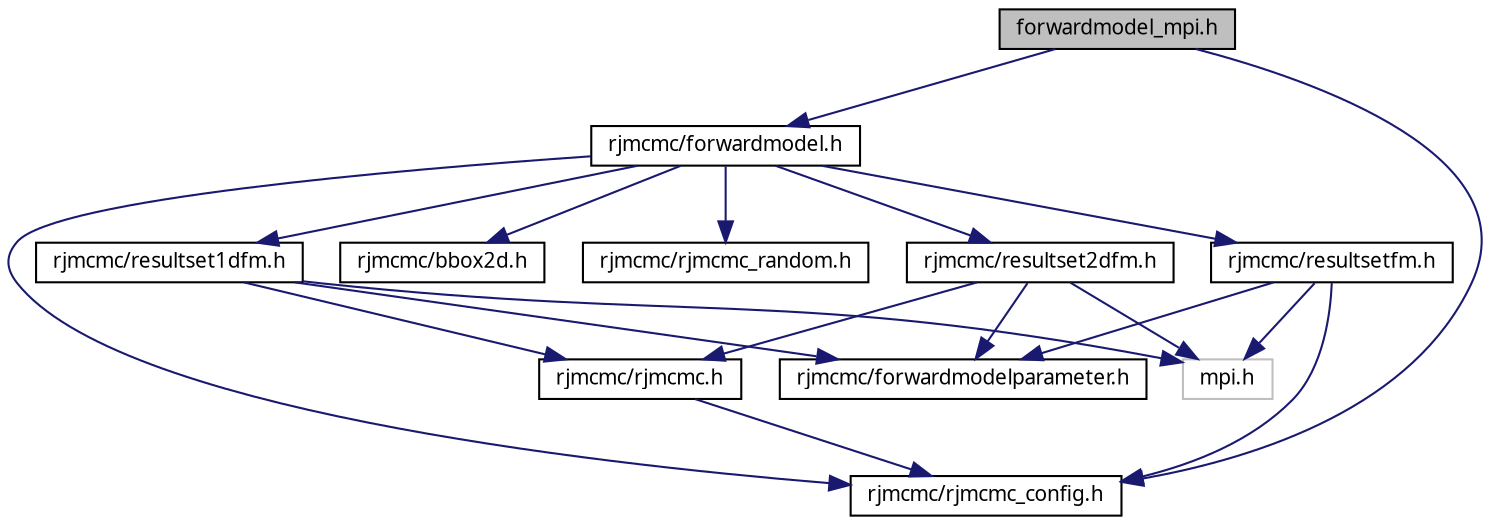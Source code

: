 digraph "forwardmodel_mpi.h"
{
  edge [fontname="FreeSans.ttf",fontsize="10",labelfontname="FreeSans.ttf",labelfontsize="10"];
  node [fontname="FreeSans.ttf",fontsize="10",shape=record];
  Node1 [label="forwardmodel_mpi.h",height=0.2,width=0.4,color="black", fillcolor="grey75", style="filled", fontcolor="black"];
  Node1 -> Node2 [color="midnightblue",fontsize="10",style="solid"];
  Node2 [label="rjmcmc/rjmcmc_config.h",height=0.2,width=0.4,color="black", fillcolor="white", style="filled",URL="$rjmcmc__config_8h.html"];
  Node1 -> Node3 [color="midnightblue",fontsize="10",style="solid"];
  Node3 [label="rjmcmc/forwardmodel.h",height=0.2,width=0.4,color="black", fillcolor="white", style="filled",URL="$forwardmodel_8h.html",tooltip="Simple Forward Model Routines. "];
  Node3 -> Node2 [color="midnightblue",fontsize="10",style="solid"];
  Node3 -> Node4 [color="midnightblue",fontsize="10",style="solid"];
  Node4 [label="rjmcmc/resultsetfm.h",height=0.2,width=0.4,color="black", fillcolor="white", style="filled",URL="$resultsetfm_8h.html"];
  Node4 -> Node2 [color="midnightblue",fontsize="10",style="solid"];
  Node4 -> Node5 [color="midnightblue",fontsize="10",style="solid"];
  Node5 [label="rjmcmc/forwardmodelparameter.h",height=0.2,width=0.4,color="black", fillcolor="white", style="filled",URL="$forwardmodelparameter_8h.html"];
  Node4 -> Node6 [color="midnightblue",fontsize="10",style="solid"];
  Node6 [label="mpi.h",height=0.2,width=0.4,color="grey75", fillcolor="white", style="filled"];
  Node3 -> Node7 [color="midnightblue",fontsize="10",style="solid"];
  Node7 [label="rjmcmc/resultset1dfm.h",height=0.2,width=0.4,color="black", fillcolor="white", style="filled",URL="$resultset1dfm_8h.html"];
  Node7 -> Node8 [color="midnightblue",fontsize="10",style="solid"];
  Node8 [label="rjmcmc/rjmcmc.h",height=0.2,width=0.4,color="black", fillcolor="white", style="filled",URL="$rjmcmc_8h.html"];
  Node8 -> Node2 [color="midnightblue",fontsize="10",style="solid"];
  Node7 -> Node5 [color="midnightblue",fontsize="10",style="solid"];
  Node7 -> Node6 [color="midnightblue",fontsize="10",style="solid"];
  Node3 -> Node9 [color="midnightblue",fontsize="10",style="solid"];
  Node9 [label="rjmcmc/resultset2dfm.h",height=0.2,width=0.4,color="black", fillcolor="white", style="filled",URL="$resultset2dfm_8h.html"];
  Node9 -> Node8 [color="midnightblue",fontsize="10",style="solid"];
  Node9 -> Node5 [color="midnightblue",fontsize="10",style="solid"];
  Node9 -> Node6 [color="midnightblue",fontsize="10",style="solid"];
  Node3 -> Node10 [color="midnightblue",fontsize="10",style="solid"];
  Node10 [label="rjmcmc/bbox2d.h",height=0.2,width=0.4,color="black", fillcolor="white", style="filled",URL="$bbox2d_8h.html",tooltip="2D Bounding Box routines "];
  Node3 -> Node11 [color="midnightblue",fontsize="10",style="solid"];
  Node11 [label="rjmcmc/rjmcmc_random.h",height=0.2,width=0.4,color="black", fillcolor="white", style="filled",URL="$rjmcmc__random_8h.html"];
}
